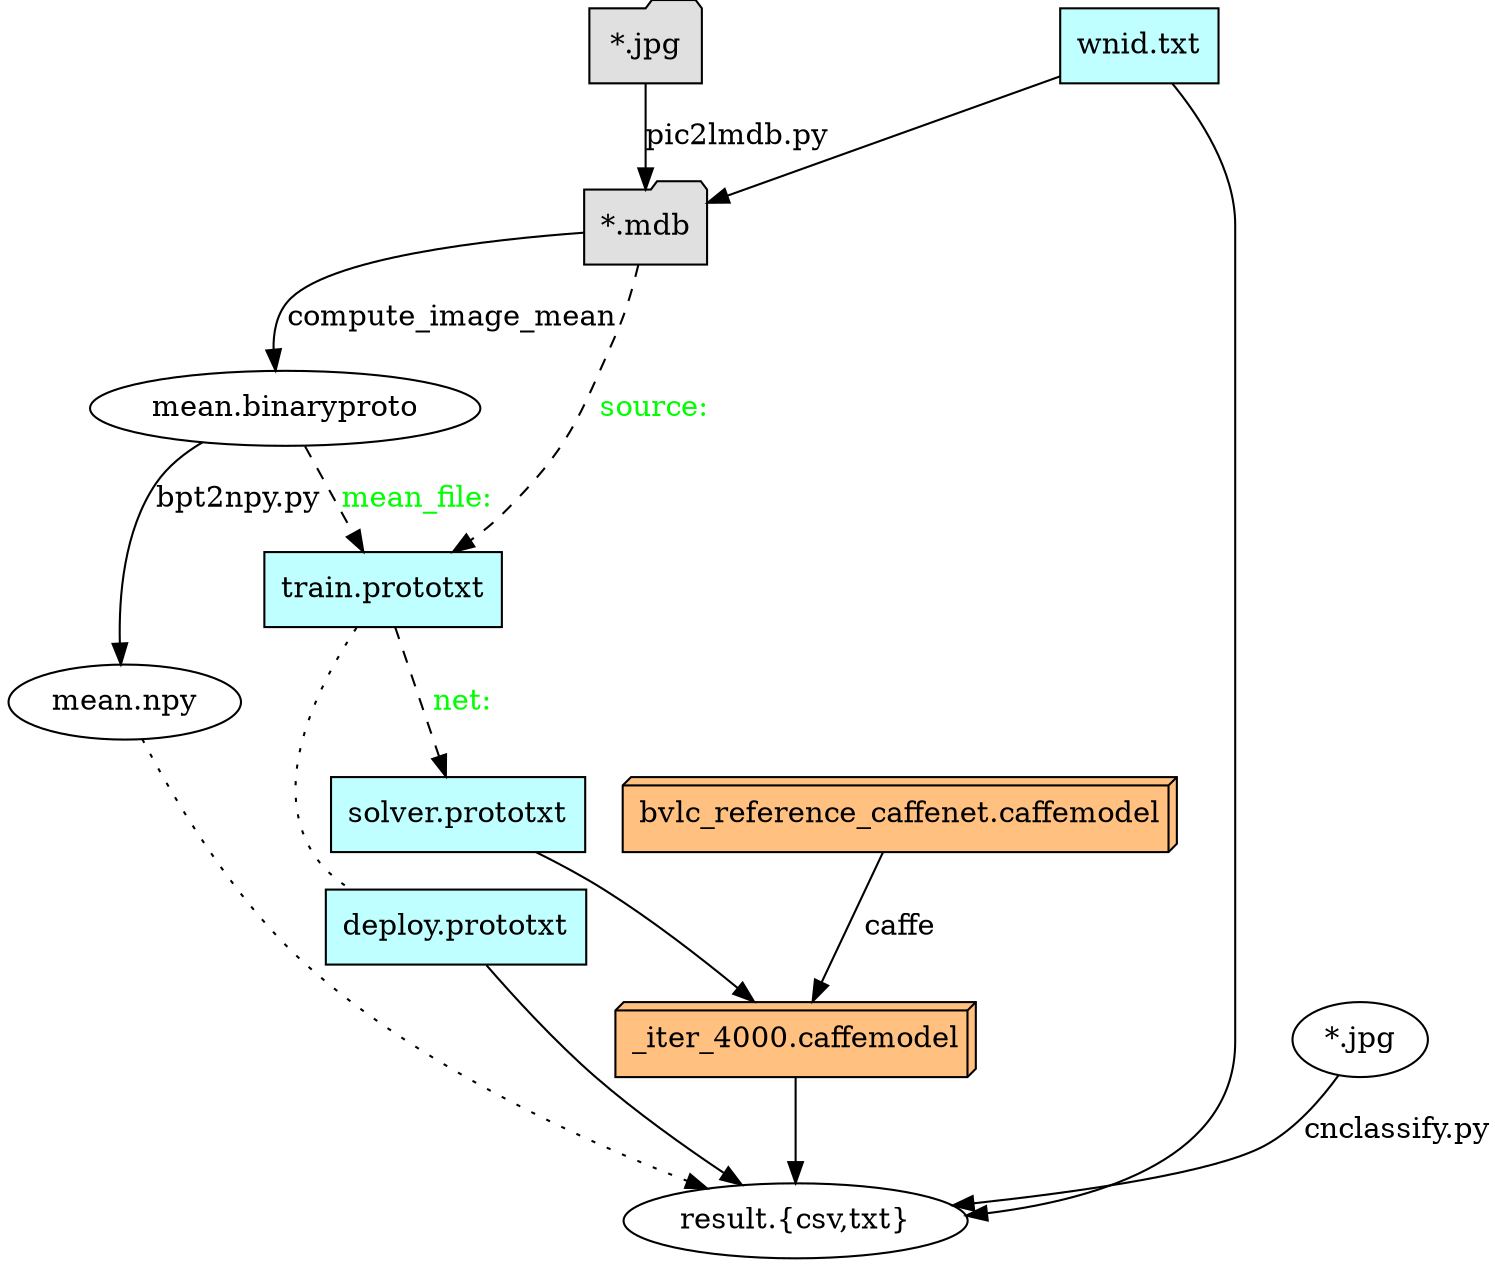 digraph "files needed in the process of caffe transfer learning" {

    rankdir = TB;
    overlap = scale;

    pics [ label="*.jpg"
	shape="folder" style=filled fillcolor="#e0e0e0" ]
    mean_bpt [ label="mean.binaryproto" ]
    mean_npy [ label="mean.npy" ]
    wnid [ label="wnid.txt"
	shape="rectangle" style=filled fillcolor="#c0ffff" ]
    lmdb [ label="*.mdb" 
	shape="folder" style=filled fillcolor="#e0e0e0" ]
    mod_train [ label="train.prototxt"
	shape="rectangle" style=filled fillcolor="#c0ffff" ]
    mod_solver [ label="solver.prototxt"
	shape="rectangle" style=filled fillcolor="#c0ffff" ]
    mod_deploy [ label="deploy.prototxt"
	shape="rectangle" style=filled fillcolor="#c0ffff" ]
    weights_orig [ label="bvlc_reference_caffenet.caffemodel"
	shape="box3d" style=filled fillcolor="#ffc080" ]
    weights_ape [ label="_iter_4000.caffemodel"
	shape="box3d" style=filled fillcolor="#ffc080" ]
    test_pics [ label="*.jpg" ]
    result [ label="result.{csv,txt}" ]

    pics -> lmdb [ label="pic2lmdb.py" ]
    wnid -> lmdb
    lmdb -> mean_bpt [ label="compute_image_mean" ]
    mod_train -> mod_deploy [ style=dotted arrowhead=none ]
    mod_train -> mod_solver [ label="net:"
	style=dashed fontcolor=green ]
    mean_bpt -> mod_train [ label="mean_file:"
	style=dashed fontcolor=green ]
    lmdb -> mod_train [ label="source:"
	style=dashed fontcolor=green ]
    mean_bpt -> mean_npy [ label="bpt2npy.py" ]
    mod_solver -> weights_ape
    weights_orig -> weights_ape [ label="caffe" ]
    mean_npy -> result [ style=dotted ]
    { weights_ape mod_deploy wnid } -> result
    test_pics -> result [ label="cnclassify.py" ]
}

